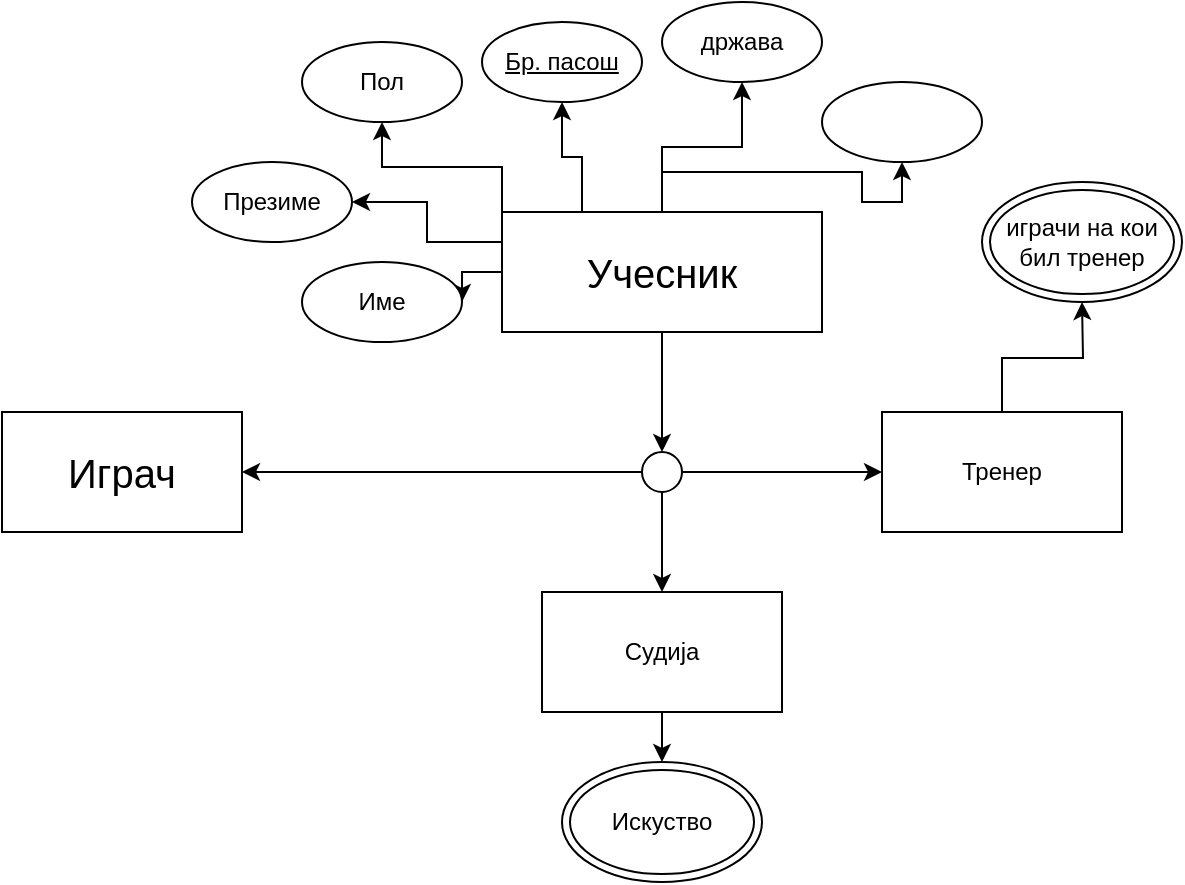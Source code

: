 <mxfile version="22.0.8" type="github">
  <diagram name="Page-1" id="sNfatiRM6gCXwYk8fjWY">
    <mxGraphModel dx="700" dy="1486" grid="1" gridSize="10" guides="1" tooltips="1" connect="1" arrows="1" fold="1" page="1" pageScale="1" pageWidth="850" pageHeight="1100" math="0" shadow="0">
      <root>
        <mxCell id="0" />
        <mxCell id="1" parent="0" />
        <mxCell id="rNXT3UYEUUCZ-tJobH-I-6" value="" style="edgeStyle=orthogonalEdgeStyle;rounded=0;orthogonalLoop=1;jettySize=auto;html=1;" edge="1" parent="1" source="rNXT3UYEUUCZ-tJobH-I-1" target="rNXT3UYEUUCZ-tJobH-I-5">
          <mxGeometry relative="1" as="geometry" />
        </mxCell>
        <mxCell id="rNXT3UYEUUCZ-tJobH-I-20" style="edgeStyle=orthogonalEdgeStyle;rounded=0;orthogonalLoop=1;jettySize=auto;html=1;exitX=0;exitY=0;exitDx=0;exitDy=0;" edge="1" parent="1" source="rNXT3UYEUUCZ-tJobH-I-1" target="rNXT3UYEUUCZ-tJobH-I-19">
          <mxGeometry relative="1" as="geometry" />
        </mxCell>
        <mxCell id="rNXT3UYEUUCZ-tJobH-I-27" value="" style="edgeStyle=orthogonalEdgeStyle;rounded=0;orthogonalLoop=1;jettySize=auto;html=1;" edge="1" parent="1" source="rNXT3UYEUUCZ-tJobH-I-1" target="rNXT3UYEUUCZ-tJobH-I-24">
          <mxGeometry relative="1" as="geometry" />
        </mxCell>
        <mxCell id="rNXT3UYEUUCZ-tJobH-I-28" value="" style="edgeStyle=orthogonalEdgeStyle;rounded=0;orthogonalLoop=1;jettySize=auto;html=1;" edge="1" parent="1" source="rNXT3UYEUUCZ-tJobH-I-1" target="rNXT3UYEUUCZ-tJobH-I-25">
          <mxGeometry relative="1" as="geometry" />
        </mxCell>
        <mxCell id="rNXT3UYEUUCZ-tJobH-I-29" style="edgeStyle=orthogonalEdgeStyle;rounded=0;orthogonalLoop=1;jettySize=auto;html=1;" edge="1" parent="1" source="rNXT3UYEUUCZ-tJobH-I-1" target="rNXT3UYEUUCZ-tJobH-I-23">
          <mxGeometry relative="1" as="geometry" />
        </mxCell>
        <mxCell id="rNXT3UYEUUCZ-tJobH-I-30" style="edgeStyle=orthogonalEdgeStyle;rounded=0;orthogonalLoop=1;jettySize=auto;html=1;exitX=0.25;exitY=0;exitDx=0;exitDy=0;" edge="1" parent="1" source="rNXT3UYEUUCZ-tJobH-I-1" target="rNXT3UYEUUCZ-tJobH-I-21">
          <mxGeometry relative="1" as="geometry" />
        </mxCell>
        <mxCell id="rNXT3UYEUUCZ-tJobH-I-31" style="edgeStyle=orthogonalEdgeStyle;rounded=0;orthogonalLoop=1;jettySize=auto;html=1;exitX=0;exitY=0.25;exitDx=0;exitDy=0;" edge="1" parent="1" source="rNXT3UYEUUCZ-tJobH-I-1" target="rNXT3UYEUUCZ-tJobH-I-22">
          <mxGeometry relative="1" as="geometry" />
        </mxCell>
        <mxCell id="rNXT3UYEUUCZ-tJobH-I-1" value="&lt;font style=&quot;font-size: 20px;&quot;&gt;Учесник&lt;/font&gt;" style="rounded=0;whiteSpace=wrap;html=1;" vertex="1" parent="1">
          <mxGeometry x="500" y="45" width="160" height="60" as="geometry" />
        </mxCell>
        <mxCell id="rNXT3UYEUUCZ-tJobH-I-7" style="edgeStyle=orthogonalEdgeStyle;rounded=0;orthogonalLoop=1;jettySize=auto;html=1;" edge="1" parent="1" source="rNXT3UYEUUCZ-tJobH-I-5">
          <mxGeometry relative="1" as="geometry">
            <mxPoint x="370" y="175" as="targetPoint" />
          </mxGeometry>
        </mxCell>
        <mxCell id="rNXT3UYEUUCZ-tJobH-I-10" value="" style="edgeStyle=orthogonalEdgeStyle;rounded=0;orthogonalLoop=1;jettySize=auto;html=1;" edge="1" parent="1" source="rNXT3UYEUUCZ-tJobH-I-5" target="rNXT3UYEUUCZ-tJobH-I-9">
          <mxGeometry relative="1" as="geometry" />
        </mxCell>
        <mxCell id="rNXT3UYEUUCZ-tJobH-I-12" value="" style="edgeStyle=orthogonalEdgeStyle;rounded=0;orthogonalLoop=1;jettySize=auto;html=1;" edge="1" parent="1" source="rNXT3UYEUUCZ-tJobH-I-5" target="rNXT3UYEUUCZ-tJobH-I-11">
          <mxGeometry relative="1" as="geometry" />
        </mxCell>
        <mxCell id="rNXT3UYEUUCZ-tJobH-I-5" value="" style="ellipse;whiteSpace=wrap;html=1;rounded=0;" vertex="1" parent="1">
          <mxGeometry x="570" y="165" width="20" height="20" as="geometry" />
        </mxCell>
        <mxCell id="rNXT3UYEUUCZ-tJobH-I-8" value="&lt;font style=&quot;font-size: 20px;&quot;&gt;Играч&lt;/font&gt;" style="rounded=0;whiteSpace=wrap;html=1;" vertex="1" parent="1">
          <mxGeometry x="250" y="145" width="120" height="60" as="geometry" />
        </mxCell>
        <mxCell id="rNXT3UYEUUCZ-tJobH-I-17" value="" style="edgeStyle=orthogonalEdgeStyle;rounded=0;orthogonalLoop=1;jettySize=auto;html=1;" edge="1" parent="1" source="rNXT3UYEUUCZ-tJobH-I-9" target="rNXT3UYEUUCZ-tJobH-I-16">
          <mxGeometry relative="1" as="geometry" />
        </mxCell>
        <mxCell id="rNXT3UYEUUCZ-tJobH-I-9" value="Судија" style="whiteSpace=wrap;html=1;rounded=0;" vertex="1" parent="1">
          <mxGeometry x="520" y="235" width="120" height="60" as="geometry" />
        </mxCell>
        <mxCell id="rNXT3UYEUUCZ-tJobH-I-14" value="" style="edgeStyle=orthogonalEdgeStyle;rounded=0;orthogonalLoop=1;jettySize=auto;html=1;" edge="1" parent="1" source="rNXT3UYEUUCZ-tJobH-I-11">
          <mxGeometry relative="1" as="geometry">
            <mxPoint x="790" y="90" as="targetPoint" />
          </mxGeometry>
        </mxCell>
        <mxCell id="rNXT3UYEUUCZ-tJobH-I-11" value="Тренер" style="whiteSpace=wrap;html=1;rounded=0;" vertex="1" parent="1">
          <mxGeometry x="690" y="145" width="120" height="60" as="geometry" />
        </mxCell>
        <mxCell id="rNXT3UYEUUCZ-tJobH-I-15" value="играчи на кои бил тренер" style="ellipse;shape=doubleEllipse;whiteSpace=wrap;html=1;" vertex="1" parent="1">
          <mxGeometry x="740" y="30" width="100" height="60" as="geometry" />
        </mxCell>
        <mxCell id="rNXT3UYEUUCZ-tJobH-I-16" value="Искуство" style="ellipse;shape=doubleEllipse;whiteSpace=wrap;html=1;" vertex="1" parent="1">
          <mxGeometry x="530" y="320" width="100" height="60" as="geometry" />
        </mxCell>
        <mxCell id="rNXT3UYEUUCZ-tJobH-I-19" value="Пол" style="ellipse;whiteSpace=wrap;html=1;" vertex="1" parent="1">
          <mxGeometry x="400" y="-40" width="80" height="40" as="geometry" />
        </mxCell>
        <mxCell id="rNXT3UYEUUCZ-tJobH-I-21" value="&lt;u&gt;Бр. пасош&lt;/u&gt;" style="ellipse;whiteSpace=wrap;html=1;" vertex="1" parent="1">
          <mxGeometry x="490" y="-50" width="80" height="40" as="geometry" />
        </mxCell>
        <mxCell id="rNXT3UYEUUCZ-tJobH-I-22" value="Презиме" style="ellipse;whiteSpace=wrap;html=1;" vertex="1" parent="1">
          <mxGeometry x="345" y="20" width="80" height="40" as="geometry" />
        </mxCell>
        <mxCell id="rNXT3UYEUUCZ-tJobH-I-23" value="" style="ellipse;whiteSpace=wrap;html=1;" vertex="1" parent="1">
          <mxGeometry x="660" y="-20" width="80" height="40" as="geometry" />
        </mxCell>
        <mxCell id="rNXT3UYEUUCZ-tJobH-I-24" value="Име" style="ellipse;whiteSpace=wrap;html=1;" vertex="1" parent="1">
          <mxGeometry x="400" y="70" width="80" height="40" as="geometry" />
        </mxCell>
        <mxCell id="rNXT3UYEUUCZ-tJobH-I-25" value="држава" style="ellipse;whiteSpace=wrap;html=1;" vertex="1" parent="1">
          <mxGeometry x="580" y="-60" width="80" height="40" as="geometry" />
        </mxCell>
      </root>
    </mxGraphModel>
  </diagram>
</mxfile>
